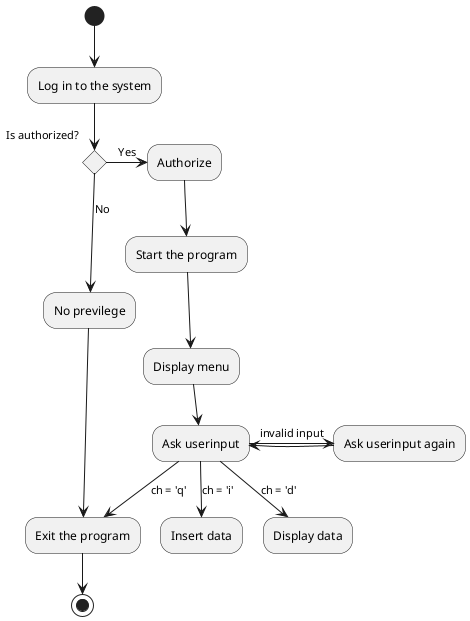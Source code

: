@startuml Activity4

(*)-->"Log in to the system"

if "Is authorized?" then
-right-> [Yes]"Authorize"

"Authorize" --> "Start the program" 
"Start the program" --> "Display menu"
"Display menu" --> "Ask userinput"
"Ask userinput again" -left-> "Ask userinput"

"Ask userinput"-->[ch = 'i']"Insert data"
"Ask userinput"-->[ch = 'd']"Display data"
"Ask userinput"-->[ch = 'q']"Exit the program"
"Ask userinput" -right->[invalid input]"Ask userinput again"

else
--> [No]"No previlege" 
"No previlege" --> "Exit the program"


"Exit the program"-->(*)

@enduml